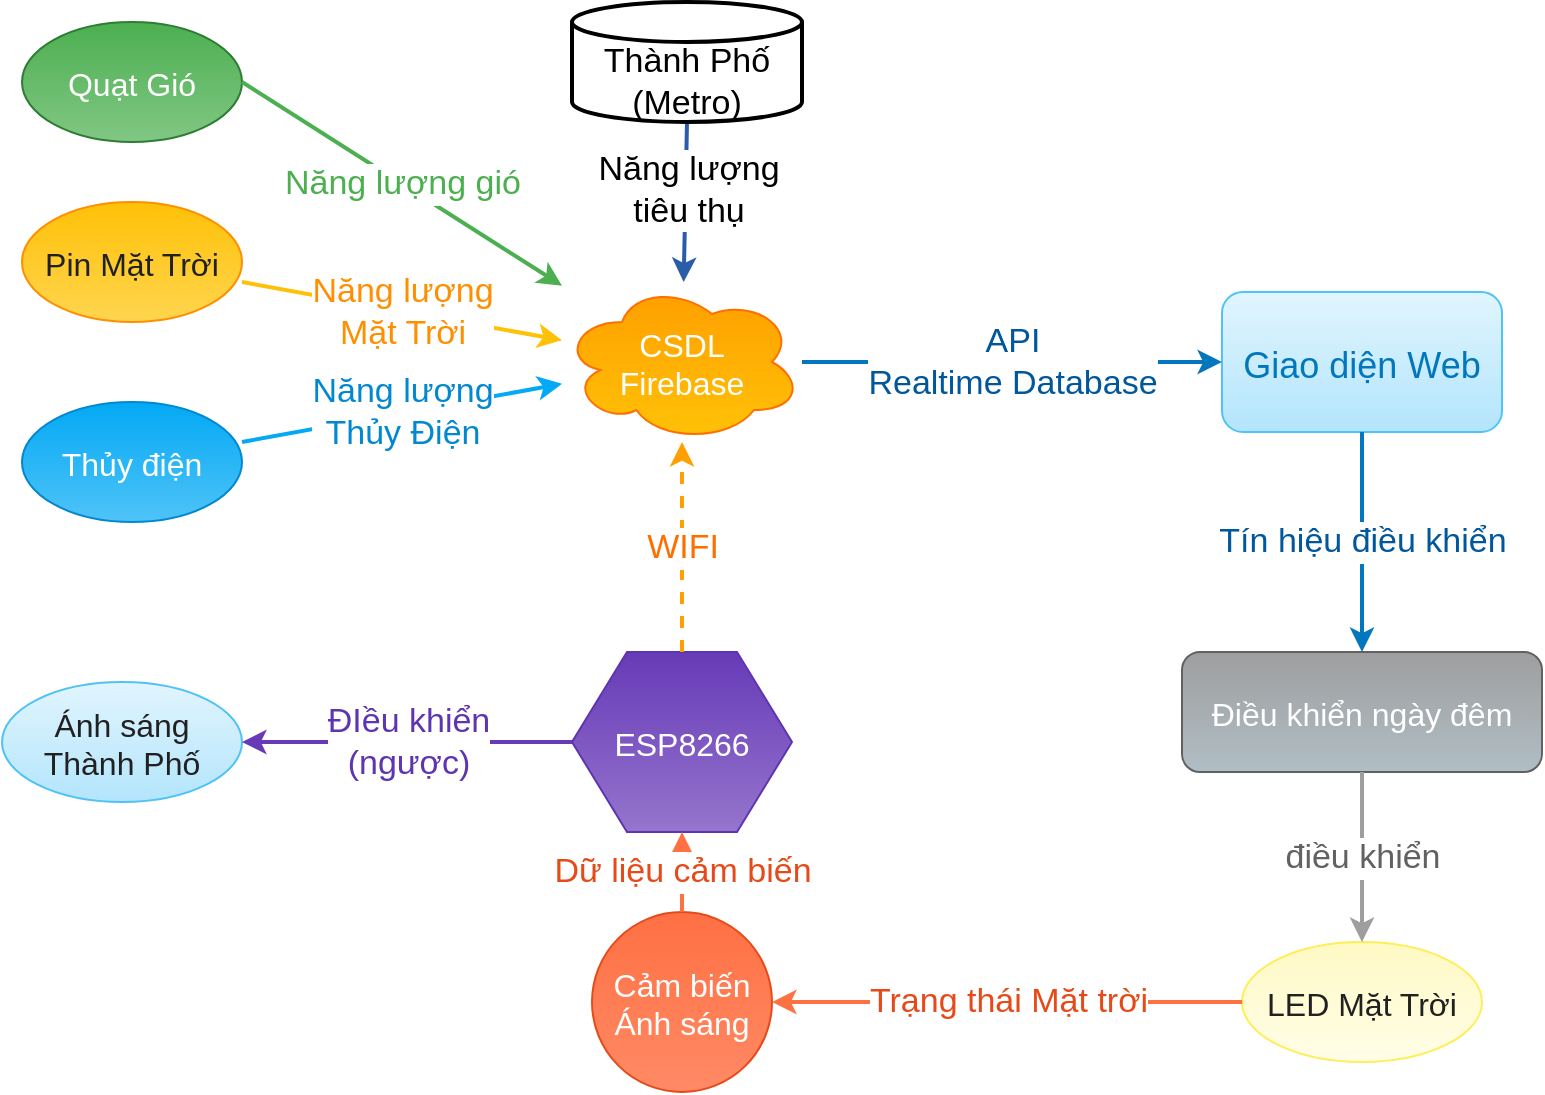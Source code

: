 <mxfile version="27.1.4" pages="7">
  <diagram name="Page-1" id="91jscVkorQK-JBloRmye">
    <mxGraphModel dx="1426" dy="777" grid="1" gridSize="10" guides="1" tooltips="1" connect="1" arrows="1" fold="1" page="1" pageScale="1" pageWidth="827" pageHeight="1169" math="0" shadow="0">
      <root>
        <mxCell id="0" />
        <mxCell id="1" parent="0" />
        <mxCell id="wind" value="Quạt Gió" style="shape=ellipse;fillColor=#4CAF50;strokeColor=#2E7D32;gradientColor=#81C784;fontColor=#FFFFFF;fontSize=16;" parent="1" vertex="1">
          <mxGeometry x="10" y="60" width="110" height="60" as="geometry" />
        </mxCell>
        <mxCell id="solar" value="Pin Mặt Trời" style="shape=ellipse;fillColor=#FFC107;strokeColor=#FF8F00;gradientColor=#FFD54F;fontColor=#212121;fontSize=16;" parent="1" vertex="1">
          <mxGeometry x="10" y="150" width="110" height="60" as="geometry" />
        </mxCell>
        <mxCell id="hydro" value="Thủy điện" style="shape=ellipse;fillColor=#03A9F4;strokeColor=#0288D1;gradientColor=#4FC3F7;fontColor=#FFFFFF;fontSize=16;" parent="1" vertex="1">
          <mxGeometry x="10" y="250" width="110" height="60" as="geometry" />
        </mxCell>
        <mxCell id="sensor" value="Cảm biến&#xa;Ánh sáng" style="shape=ellipse;fillColor=#FF7043;strokeColor=#E64A19;gradientColor=#FF8A65;fontColor=#FFFFFF;fontSize=16;" parent="1" vertex="1">
          <mxGeometry x="295" y="505" width="90" height="90" as="geometry" />
        </mxCell>
        <mxCell id="esp32" value="ESP8266" style="shape=hexagon;fillColor=#673AB7;strokeColor=#5E35B1;gradientColor=#9575CD;fontColor=#FFFFFF;fontSize=16;" parent="1" vertex="1">
          <mxGeometry x="285" y="375" width="110" height="90" as="geometry" />
        </mxCell>
        <mxCell id="led_solar" value="LED Mặt Trời" style="shape=ellipse;fillColor=#FFF9C4;strokeColor=#FFEE58;gradientColor=#FFFDE7;fontColor=#212121;fontSize=16;" parent="1" vertex="1">
          <mxGeometry x="620" y="520" width="120" height="60" as="geometry" />
        </mxCell>
        <mxCell id="led_city" value="Ánh sáng&#xa;Thành Phố" style="shape=ellipse;fillColor=#E1F5FE;strokeColor=#4FC3F7;gradientColor=#B3E5FC;fontColor=#212121;fontSize=16;" parent="1" vertex="1">
          <mxGeometry y="390" width="120" height="60" as="geometry" />
        </mxCell>
        <mxCell id="firebase" value="CSDL&#xa;Firebase" style="shape=cloud;fillColor=#FFA000;strokeColor=#FF6F00;gradientColor=#FFC107;fontColor=#FFFFFF;fontSize=16;" parent="1" vertex="1">
          <mxGeometry x="280" y="190" width="120" height="80" as="geometry" />
        </mxCell>
        <mxCell id="web" value="Giao diện Web" style="shape=rectangle;rounded=1;fillColor=#E1F5FE;strokeColor=#4FC3F7;gradientColor=#B3E5FC;fontColor=#0277BD;fontSize=18;" parent="1" vertex="1">
          <mxGeometry x="610" y="195" width="140" height="70" as="geometry" />
        </mxCell>
        <mxCell id="day_night" value="Điều khiển ngày đêm" style="shape=rectangle;rounded=1;fillColor=#9E9E9E;strokeColor=#616161;gradientColor=#B0BEC5;fontColor=#FFFFFF;fontSize=16;" parent="1" vertex="1">
          <mxGeometry x="590" y="375" width="180" height="60" as="geometry" />
        </mxCell>
        <mxCell id="conn_city_firebase" value="" style="edgeStyle=none;endArrow=classic;html=1;strokeWidth=2;strokeColor=#2A5CAA;fontSize=12;fontColor=#2A5CAA;exitX=0.5;exitY=1;exitDx=0;exitDy=0;exitPerimeter=0;" parent="1" source="nG6pSHDmTLSfgID_-Cg2-3" target="firebase" edge="1">
          <mxGeometry x="0.037" y="111" relative="1" as="geometry">
            <mxPoint x="345" y="120" as="sourcePoint" />
            <mxPoint x="460" y="330" as="targetPoint" />
            <mxPoint as="offset" />
          </mxGeometry>
        </mxCell>
        <mxCell id="Bz2pB0bqixxjR13yoHAi-2" value="&lt;font style=&quot;color: rgb(0, 0, 0);&quot;&gt;&lt;span style=&quot;font-size: 17px;&quot;&gt;Năng lượng&lt;/span&gt;&lt;br style=&quot;font-size: 17px;&quot;&gt;&lt;span style=&quot;font-size: 17px;&quot;&gt;tiêu thụ&lt;/span&gt;&lt;/font&gt;" style="edgeLabel;html=1;align=center;verticalAlign=middle;resizable=0;points=[];" parent="conn_city_firebase" vertex="1" connectable="0">
          <mxGeometry x="-0.166" y="1" relative="1" as="geometry">
            <mxPoint as="offset" />
          </mxGeometry>
        </mxCell>
        <mxCell id="conn_wind_firebase" value="&lt;font style=&quot;font-size: 17px;&quot;&gt;Năng lượng gió&lt;/font&gt;" style="edgeStyle=none;endArrow=classic;html=1;strokeWidth=2;strokeColor=#4CAF50;fontSize=12;fontColor=#4CAF50;exitX=1;exitY=0.5;exitDx=0;exitDy=0;" parent="1" source="wind" target="firebase" edge="1">
          <mxGeometry relative="1" as="geometry" />
        </mxCell>
        <mxCell id="conn_solar_firebase" value="&lt;font style=&quot;font-size: 17px;&quot;&gt;Năng lượng&lt;br&gt;Mặt Trời&lt;/font&gt;" style="edgeStyle=none;endArrow=classic;html=1;strokeWidth=2;strokeColor=#FFC107;fontSize=12;fontColor=#FF8F00;" parent="1" source="solar" target="firebase" edge="1">
          <mxGeometry relative="1" as="geometry" />
        </mxCell>
        <mxCell id="conn_hydro_firebase" value="&lt;font style=&quot;font-size: 17px;&quot;&gt;Năng lượng&lt;br&gt;Thủy Điện&lt;/font&gt;" style="edgeStyle=none;endArrow=classic;html=1;strokeWidth=2;strokeColor=#03A9F4;fontSize=12;fontColor=#0288D1;" parent="1" source="hydro" target="firebase" edge="1">
          <mxGeometry relative="1" as="geometry" />
        </mxCell>
        <mxCell id="conn_led_solar_sensor" value="&lt;font style=&quot;font-size: 17px;&quot;&gt;Trạng thái Mặt trời&lt;/font&gt;" style="edgeStyle=none;endArrow=classic;html=1;strokeWidth=2;strokeColor=#FF7043;fontSize=12;fontColor=#E64A19;" parent="1" source="led_solar" target="sensor" edge="1">
          <mxGeometry relative="1" as="geometry" />
        </mxCell>
        <mxCell id="conn_sensor_esp32" value="&lt;font style=&quot;font-size: 17px;&quot;&gt;Dữ liệu cảm biến&lt;/font&gt;" style="edgeStyle=none;endArrow=classic;html=1;strokeWidth=2;strokeColor=#FF7043;fontSize=12;fontColor=#E64A19;" parent="1" source="sensor" target="esp32" edge="1">
          <mxGeometry relative="1" as="geometry" />
        </mxCell>
        <mxCell id="conn_esp32_led_city" value="&lt;font style=&quot;font-size: 17px;&quot;&gt;ĐIều khiển&lt;br&gt;(ngược)&lt;/font&gt;" style="edgeStyle=none;endArrow=classic;html=1;strokeWidth=2;strokeColor=#673AB7;fontSize=12;fontColor=#5E35B1;" parent="1" source="esp32" target="led_city" edge="1">
          <mxGeometry relative="1" as="geometry" />
        </mxCell>
        <mxCell id="conn_esp32_firebase" value="&lt;font style=&quot;font-size: 17px;&quot;&gt;WIFI&lt;/font&gt;" style="edgeStyle=none;endArrow=classic;html=1;strokeWidth=2;strokeColor=#FFA000;fontSize=12;fontColor=#FF6F00;dashed=1;" parent="1" source="esp32" target="firebase" edge="1">
          <mxGeometry relative="1" as="geometry" />
        </mxCell>
        <mxCell id="conn_firebase_web" value="&lt;font style=&quot;font-size: 17px;&quot;&gt;API&lt;br&gt;Realtime Database&lt;/font&gt;" style="edgeStyle=none;endArrow=classic;html=1;strokeWidth=2;strokeColor=#0277BD;fontSize=12;fontColor=#01579B;" parent="1" source="firebase" target="web" edge="1">
          <mxGeometry relative="1" as="geometry" />
        </mxCell>
        <mxCell id="conn_web_day_night" value="&lt;font style=&quot;font-size: 17px;&quot;&gt;Tín hiệu điều khiển&lt;/font&gt;" style="edgeStyle=none;endArrow=classic;html=1;strokeWidth=2;strokeColor=#0277BD;fontSize=12;fontColor=#01579B;entryX=0.5;entryY=0;entryDx=0;entryDy=0;" parent="1" source="web" target="day_night" edge="1">
          <mxGeometry relative="1" as="geometry">
            <mxPoint x="680" y="390" as="targetPoint" />
          </mxGeometry>
        </mxCell>
        <mxCell id="conn_day_night_led_solar" value="&lt;font style=&quot;font-size: 17px;&quot;&gt;điều khiển&lt;/font&gt;" style="edgeStyle=none;endArrow=classic;html=1;strokeWidth=2;strokeColor=#9E9E9E;fontSize=12;fontColor=#616161;exitX=0.5;exitY=1;exitDx=0;exitDy=0;" parent="1" source="day_night" target="led_solar" edge="1">
          <mxGeometry relative="1" as="geometry">
            <mxPoint x="680" y="450" as="sourcePoint" />
          </mxGeometry>
        </mxCell>
        <mxCell id="nG6pSHDmTLSfgID_-Cg2-3" value="&lt;div&gt;&lt;font style=&quot;font-size: 17px;&quot;&gt;&lt;br&gt;&lt;/font&gt;&lt;/div&gt;&lt;font style=&quot;font-size: 17px;&quot;&gt;Thành Phố&lt;br&gt;(Metro)&lt;/font&gt;" style="strokeWidth=2;html=1;shape=mxgraph.flowchart.database;whiteSpace=wrap;fontSize=16;" parent="1" vertex="1">
          <mxGeometry x="285" y="50" width="115" height="60" as="geometry" />
        </mxCell>
      </root>
    </mxGraphModel>
  </diagram>
  <diagram id="yFIC-wXtEpNA3DT1km8z" name="Page-2">
    <mxGraphModel dx="2253" dy="1946" grid="1" gridSize="10" guides="1" tooltips="1" connect="1" arrows="1" fold="1" page="1" pageScale="1" pageWidth="827" pageHeight="1169" math="0" shadow="0">
      <root>
        <mxCell id="0" />
        <mxCell id="1" parent="0" />
        <mxCell id="CityEnergy" value="CityEnergy" style="shape=rectangle;whiteSpace=wrap;html=1;fillColor=#FFFFFF;strokeColor=#000000;fontColor=#000000;strokeWidth=1;fontSize=16;" vertex="1" parent="1">
          <mxGeometry x="-250" y="-584" width="100" height="30" as="geometry" />
        </mxCell>
        <mxCell id="HydroDevice" value="HydroDevice" style="shape=rectangle;whiteSpace=wrap;html=1;fillColor=#FFFFFF;strokeColor=#000000;fontColor=#000000;strokeWidth=1;fontSize=16;" vertex="1" parent="1">
          <mxGeometry x="-90" y="-140" width="120" height="30" as="geometry" />
        </mxCell>
        <mxCell id="SolarDevice" value="SolarDevice" style="shape=rectangle;whiteSpace=wrap;html=1;fillColor=#FFFFFF;strokeColor=#000000;fontColor=#000000;strokeWidth=1;fontSize=16;" vertex="1" parent="1">
          <mxGeometry x="-90" y="-710" width="110" height="30" as="geometry" />
        </mxCell>
        <mxCell id="WindDevice" value="WindDevice" style="shape=rectangle;whiteSpace=wrap;html=1;fillColor=#FFFFFF;strokeColor=#000000;fontColor=#000000;strokeWidth=1;fontSize=16;" vertex="1" parent="1">
          <mxGeometry x="-90" y="-430" width="110" height="30" as="geometry" />
        </mxCell>
        <mxCell id="TotalConsumption" value="TotalConsumption" style="shape=rectangle;whiteSpace=wrap;html=1;fillColor=#FFFFFF;strokeColor=#000000;fontColor=#000000;strokeWidth=1;fontSize=16;" vertex="1" parent="1">
          <mxGeometry x="720" y="-510" width="150" height="30" as="geometry" />
        </mxCell>
        <mxCell id="HydroHour" value="HydroHour" style="shape=rectangle;whiteSpace=wrap;html=1;fillColor=#FFFFFF;strokeColor=#000000;fontColor=#000000;strokeWidth=1;fontSize=16;" vertex="1" parent="1">
          <mxGeometry x="195" y="-120" width="100" height="30" as="geometry" />
        </mxCell>
        <mxCell id="SolarHour" value="SolarHour" style="shape=rectangle;whiteSpace=wrap;html=1;fillColor=#FFFFFF;strokeColor=#000000;fontColor=#000000;strokeWidth=1;fontSize=16;" vertex="1" parent="1">
          <mxGeometry x="510" y="-660" width="100" height="30" as="geometry" />
        </mxCell>
        <mxCell id="WindHour" value="WindHour" style="shape=rectangle;whiteSpace=wrap;html=1;fillColor=#FFFFFF;strokeColor=#000000;fontColor=#000000;strokeWidth=1;fontSize=16;" vertex="1" parent="1">
          <mxGeometry x="115" y="-394" width="90" height="30" as="geometry" />
        </mxCell>
        <mxCell id="HydroMonth" value="HydroMonth" style="shape=rectangle;whiteSpace=wrap;html=1;fillColor=#FFFFFF;strokeColor=#000000;fontColor=#000000;strokeWidth=1;fontSize=16;" vertex="1" parent="1">
          <mxGeometry x="195" y="-200" width="110" height="30" as="geometry" />
        </mxCell>
        <mxCell id="SolarMonth" value="SolarMonth" style="shape=rectangle;whiteSpace=wrap;html=1;fillColor=#FFFFFF;strokeColor=#000000;fontColor=#000000;strokeWidth=1;fontSize=16;" vertex="1" parent="1">
          <mxGeometry x="330" y="-710" width="110" height="30" as="geometry" />
        </mxCell>
        <mxCell id="WindMonth" value="WindMonth" style="shape=rectangle;whiteSpace=wrap;html=1;fillColor=#FFFFFF;strokeColor=#000000;fontColor=#000000;strokeWidth=1;fontSize=16;" vertex="1" parent="1">
          <mxGeometry x="110" y="-460" width="100" height="30" as="geometry" />
        </mxCell>
        <mxCell id="HydroYear" value="HydroYear" style="shape=rectangle;whiteSpace=wrap;html=1;fillColor=#FFFFFF;strokeColor=#000000;fontColor=#000000;strokeWidth=1;fontSize=16;" vertex="1" parent="1">
          <mxGeometry x="195" y="-290" width="100" height="30" as="geometry" />
        </mxCell>
        <mxCell id="SolarYear" value="SolarYear" style="shape=rectangle;whiteSpace=wrap;html=1;fillColor=#FFFFFF;strokeColor=#000000;fontColor=#000000;strokeWidth=1;fontSize=16;" vertex="1" parent="1">
          <mxGeometry x="185" y="-740" width="90" height="30" as="geometry" />
        </mxCell>
        <mxCell id="WindYear" value="WindYear" style="shape=rectangle;whiteSpace=wrap;html=1;fillColor=#FFFFFF;strokeColor=#000000;fontColor=#000000;strokeWidth=1;fontSize=16;" vertex="1" parent="1">
          <mxGeometry x="110" y="-514" width="90" height="30" as="geometry" />
        </mxCell>
        <mxCell id="CityEnergy_attrs" value="&lt;b&gt;Attributes&lt;/b&gt;&lt;br&gt;day: Integer&lt;br&gt;month: Integer&lt;br&gt;year: Integer&lt;br&gt;production: Integer" style="rounded=0;whiteSpace=wrap;html=1;fillColor=#FFFFFF;strokeColor=#000000;fontColor=#000000;strokeWidth=1;fontSize=16;" vertex="1" parent="1">
          <mxGeometry x="-450" y="-624" width="160" height="110" as="geometry" />
        </mxCell>
        <mxCell id="HydroDevice_attrs" value="&lt;b&gt;Attributes&lt;/b&gt;&lt;br&gt;device_name: String&lt;br&gt;efficiency: String&lt;br&gt;energy_type: String&lt;br&gt;origin: String&lt;br&gt;power: String&lt;br&gt;quantity: String&lt;br&gt;status: String&lt;br&gt;flow_rate: String&lt;br&gt;head_height: String&lt;br&gt;turbine_type: String" style="rounded=0;whiteSpace=wrap;html=1;fillColor=#FFFFFF;strokeColor=#000000;fontColor=#000000;strokeWidth=1;fontSize=16;" vertex="1" parent="1">
          <mxGeometry x="-120" y="-80" width="170" height="220" as="geometry" />
        </mxCell>
        <mxCell id="SolarDevice_attrs" value="&lt;b&gt;Attributes&lt;/b&gt;&lt;br&gt;device_name: String&lt;br&gt;efficiency: String&lt;br&gt;energy_type: String&lt;br&gt;origin: String&lt;br&gt;power: String&lt;br&gt;quantity: String&lt;br&gt;status: String&lt;br&gt;size: String&lt;br&gt;weight: String" style="rounded=0;whiteSpace=wrap;html=1;fillColor=#FFFFFF;strokeColor=#000000;fontColor=#000000;strokeWidth=1;fontSize=16;" vertex="1" parent="1">
          <mxGeometry x="-115" y="-1000" width="170" height="210" as="geometry" />
        </mxCell>
        <mxCell id="WindDevice_attrs" value="&lt;b&gt;Attributes&lt;/b&gt;&lt;br&gt;device_name: String&lt;br&gt;efficiency: String&lt;br&gt;energy_type: String&lt;br&gt;origin: String&lt;br&gt;power: String&lt;br&gt;quantity: String&lt;br&gt;status: String&lt;br&gt;size: String&lt;br&gt;weight: String" style="rounded=0;whiteSpace=wrap;html=1;fillColor=#FFFFFF;strokeColor=#000000;fontColor=#000000;strokeWidth=1;fontSize=16;" vertex="1" parent="1">
          <mxGeometry x="-450" y="-480" width="170" height="210" as="geometry" />
        </mxCell>
        <mxCell id="TotalProduction_attrs" value="&lt;b&gt;Attributes&lt;/b&gt;&lt;br&gt;entity: String&lt;br&gt;hydro_value: Integer&lt;br&gt;solar_value: Integer&lt;br&gt;wind_value: Integer&lt;br&gt;hydro_percentage: String&lt;br&gt;solar_percentage: String&lt;br&gt;wind_percentage: String" style="rounded=0;whiteSpace=wrap;html=1;fillColor=#FFFFFF;strokeColor=#000000;fontColor=#000000;strokeWidth=1;fontSize=16;" vertex="1" parent="1">
          <mxGeometry x="520" y="-400" width="200" height="170" as="geometry" />
        </mxCell>
        <mxCell id="TotalConsumption_attrs" value="&lt;b&gt;Attributes&lt;/b&gt;&lt;br&gt;month: Integer&lt;br&gt;year: Integer&lt;br&gt;totalProduction: Integer" style="rounded=0;whiteSpace=wrap;html=1;fillColor=#FFFFFF;strokeColor=#000000;fontColor=#000000;strokeWidth=1;fontSize=16;" vertex="1" parent="1">
          <mxGeometry x="910" y="-544" width="190" height="90" as="geometry" />
        </mxCell>
        <mxCell id="HydroHour_attrs" value="&lt;b&gt;Attributes&lt;/b&gt;&lt;br&gt;electricity: Integer&lt;br&gt;entity: String&lt;br&gt;hour: Integer&lt;br&gt;month: Integer&lt;br&gt;year: Integer&lt;br&gt;code: String" style="rounded=0;whiteSpace=wrap;html=1;fillColor=#FFFFFF;strokeColor=#000000;fontColor=#000000;strokeWidth=1;fontSize=16;" vertex="1" parent="1">
          <mxGeometry x="165" y="-40" width="150" height="150" as="geometry" />
        </mxCell>
        <mxCell id="SolarHour_attrs" value="&lt;b&gt;Attributes&lt;/b&gt;&lt;br&gt;electricity: Integer&lt;br&gt;entity: String&lt;br&gt;hour: Integer&lt;br&gt;month: Integer&lt;br&gt;year: Integer&lt;br&gt;code: String" style="rounded=0;whiteSpace=wrap;html=1;fillColor=#FFFFFF;strokeColor=#000000;fontColor=#000000;strokeWidth=1;fontSize=16;" vertex="1" parent="1">
          <mxGeometry x="485" y="-1000" width="150" height="150" as="geometry" />
        </mxCell>
        <mxCell id="WindHour_attrs" value="&lt;b&gt;Attributes&lt;/b&gt;&lt;br&gt;electricity: Integer&lt;br&gt;entity: String&lt;br&gt;hour: Integer&lt;br&gt;month: Integer&lt;br&gt;year: Integer&lt;br&gt;code: String" style="rounded=0;whiteSpace=wrap;html=1;fillColor=#FFFFFF;strokeColor=#000000;fontColor=#000000;strokeWidth=1;fontSize=16;" vertex="1" parent="1">
          <mxGeometry x="-105" y="-350" width="150" height="150" as="geometry" />
        </mxCell>
        <mxCell id="HydroMonth_attrs" value="&lt;b&gt;Attributes&lt;/b&gt;&lt;br&gt;electricity: Integer&lt;br&gt;entity: String&lt;br&gt;month: Integer&lt;br&gt;year: Integer&lt;br&gt;code: String" style="rounded=0;whiteSpace=wrap;html=1;fillColor=#FFFFFF;strokeColor=#000000;fontColor=#000000;strokeWidth=1;fontSize=16;" vertex="1" parent="1">
          <mxGeometry x="370" y="-40" width="150" height="130" as="geometry" />
        </mxCell>
        <mxCell id="SolarMonth_attrs" value="&lt;b&gt;Attributes&lt;/b&gt;&lt;br&gt;electricity: Integer&lt;br&gt;entity: String&lt;br&gt;month: Integer&lt;br&gt;year: Integer&lt;br&gt;code: String" style="rounded=0;whiteSpace=wrap;html=1;fillColor=#FFFFFF;strokeColor=#000000;fontColor=#000000;strokeWidth=1;fontSize=16;" vertex="1" parent="1">
          <mxGeometry x="310" y="-1000" width="150" height="130" as="geometry" />
        </mxCell>
        <mxCell id="H4oxrFtyT1Xd3SAC79ui-5" style="edgeStyle=orthogonalEdgeStyle;rounded=0;orthogonalLoop=1;jettySize=auto;html=1;exitX=0.5;exitY=1;exitDx=0;exitDy=0;entryX=1;entryY=0.5;entryDx=0;entryDy=0;dashed=1;" edge="1" parent="1" source="HydroYear_attrs" target="WindMonth">
          <mxGeometry relative="1" as="geometry" />
        </mxCell>
        <mxCell id="HydroYear_attrs" value="&lt;b&gt;Attributes&lt;/b&gt;&lt;br&gt;electricity: Float&lt;br&gt;entity: String&lt;div&gt;month: Interger&lt;br&gt;year: Integer&lt;br&gt;code: String&lt;/div&gt;" style="rounded=0;whiteSpace=wrap;html=1;fillColor=#FFFFFF;strokeColor=#000000;fontColor=#000000;strokeWidth=1;fontSize=16;" vertex="1" parent="1">
          <mxGeometry x="240" y="-654" width="130" height="120" as="geometry" />
        </mxCell>
        <mxCell id="SolarYear_attrs" value="&lt;b&gt;Attributes&lt;/b&gt;&lt;br&gt;electricity: Float&lt;br&gt;entity: String&lt;br&gt;year: Integer&lt;br&gt;code: String" style="rounded=0;whiteSpace=wrap;html=1;fillColor=#FFFFFF;strokeColor=#000000;fontColor=#000000;strokeWidth=1;fontSize=16;" vertex="1" parent="1">
          <mxGeometry x="160" y="-1000" width="130" height="110" as="geometry" />
        </mxCell>
        <mxCell id="WindYear_attrs" value="&lt;b&gt;Attributes&lt;/b&gt;&lt;br&gt;electricity: Float&lt;br&gt;entity: String&lt;br&gt;year: Integer&lt;br&gt;code: String" style="rounded=0;whiteSpace=wrap;html=1;fillColor=#FFFFFF;strokeColor=#000000;fontColor=#000000;strokeWidth=1;fontSize=16;" vertex="1" parent="1">
          <mxGeometry x="90" y="-654" width="130" height="110" as="geometry" />
        </mxCell>
        <mxCell id="CityEnergy_to_HydroDevice" value="" style="edgeStyle=entityRelationEdgeStyle;endArrow=ERoneToMany;html=1;strokeWidth=1;strokeColor=#000000;fontSize=14;" edge="1" parent="1" source="CityEnergy" target="HydroDevice">
          <mxGeometry relative="1" as="geometry" />
        </mxCell>
        <mxCell id="CityEnergy_to_HydroDevice_label" value="1:N" style="edgeLabel;html=1;align=center;verticalAlign=middle;resizable=0;points=[];fontSize=14;" connectable="0" vertex="1" parent="CityEnergy_to_HydroDevice">
          <mxGeometry x="-0.2" y="1" width="50" height="30" relative="1" as="geometry">
            <mxPoint x="-25" y="-15" as="offset" />
          </mxGeometry>
        </mxCell>
        <mxCell id="CityEnergy_to_SolarDevice" value="" style="edgeStyle=entityRelationEdgeStyle;endArrow=ERoneToMany;html=1;strokeWidth=1;strokeColor=#000000;fontSize=14;" edge="1" parent="1" source="CityEnergy" target="SolarDevice">
          <mxGeometry relative="1" as="geometry" />
        </mxCell>
        <mxCell id="CityEnergy_to_SolarDevice_label" value="1:N" style="edgeLabel;html=1;align=center;verticalAlign=middle;resizable=0;points=[];fontSize=14;" connectable="0" vertex="1" parent="CityEnergy_to_SolarDevice">
          <mxGeometry x="-0.2" y="1" width="50" height="30" relative="1" as="geometry">
            <mxPoint x="-25" y="-15" as="offset" />
          </mxGeometry>
        </mxCell>
        <mxCell id="CityEnergy_to_WindDevice" value="" style="edgeStyle=entityRelationEdgeStyle;endArrow=ERoneToMany;html=1;strokeWidth=1;strokeColor=#000000;fontSize=14;" edge="1" parent="1" source="CityEnergy" target="WindDevice">
          <mxGeometry relative="1" as="geometry" />
        </mxCell>
        <mxCell id="CityEnergy_to_WindDevice_label" value="1:N" style="edgeLabel;html=1;align=center;verticalAlign=middle;resizable=0;points=[];fontSize=14;" connectable="0" vertex="1" parent="CityEnergy_to_WindDevice">
          <mxGeometry x="-0.2" y="1" width="50" height="30" relative="1" as="geometry">
            <mxPoint x="-25" y="-15" as="offset" />
          </mxGeometry>
        </mxCell>
        <mxCell id="HydroDevice_to_HydroHour" value="" style="edgeStyle=entityRelationEdgeStyle;endArrow=ERoneToMany;html=1;strokeWidth=1;strokeColor=#000000;fontSize=14;" edge="1" parent="1" source="HydroDevice" target="HydroHour">
          <mxGeometry relative="1" as="geometry" />
        </mxCell>
        <mxCell id="HydroDevice_to_HydroHour_label" value="1:N" style="edgeLabel;html=1;align=center;verticalAlign=middle;resizable=0;points=[];fontSize=14;" connectable="0" vertex="1" parent="HydroDevice_to_HydroHour">
          <mxGeometry x="-0.2" y="1" width="50" height="30" relative="1" as="geometry">
            <mxPoint x="-25" y="-15" as="offset" />
          </mxGeometry>
        </mxCell>
        <mxCell id="HydroDevice_to_HydroMonth" value="" style="edgeStyle=entityRelationEdgeStyle;endArrow=ERoneToMany;html=1;strokeWidth=1;strokeColor=#000000;fontSize=14;" edge="1" parent="1" source="HydroDevice" target="HydroMonth">
          <mxGeometry relative="1" as="geometry" />
        </mxCell>
        <mxCell id="HydroDevice_to_HydroMonth_label" value="1:N" style="edgeLabel;html=1;align=center;verticalAlign=middle;resizable=0;points=[];fontSize=14;" connectable="0" vertex="1" parent="HydroDevice_to_HydroMonth">
          <mxGeometry x="-0.2" y="1" width="50" height="30" relative="1" as="geometry">
            <mxPoint x="-25" y="-15" as="offset" />
          </mxGeometry>
        </mxCell>
        <mxCell id="HydroDevice_to_HydroYear" value="" style="edgeStyle=entityRelationEdgeStyle;endArrow=ERoneToMany;html=1;strokeWidth=1;strokeColor=#000000;fontSize=14;" edge="1" parent="1" source="HydroDevice" target="HydroYear">
          <mxGeometry relative="1" as="geometry" />
        </mxCell>
        <mxCell id="HydroDevice_to_HydroYear_label" value="1:N" style="edgeLabel;html=1;align=center;verticalAlign=middle;resizable=0;points=[];fontSize=14;" connectable="0" vertex="1" parent="HydroDevice_to_HydroYear">
          <mxGeometry x="-0.2" y="1" width="50" height="30" relative="1" as="geometry">
            <mxPoint x="-25" y="-15" as="offset" />
          </mxGeometry>
        </mxCell>
        <mxCell id="SolarDevice_to_SolarHour" value="" style="edgeStyle=entityRelationEdgeStyle;endArrow=ERoneToMany;html=1;strokeWidth=1;strokeColor=#000000;fontSize=14;" edge="1" parent="1" source="SolarDevice" target="SolarHour">
          <mxGeometry relative="1" as="geometry" />
        </mxCell>
        <mxCell id="SolarDevice_to_SolarHour_label" value="1:N" style="edgeLabel;html=1;align=center;verticalAlign=middle;resizable=0;points=[];fontSize=14;" connectable="0" vertex="1" parent="SolarDevice_to_SolarHour">
          <mxGeometry x="-0.2" y="1" width="50" height="30" relative="1" as="geometry">
            <mxPoint x="-25" y="-15" as="offset" />
          </mxGeometry>
        </mxCell>
        <mxCell id="SolarDevice_to_SolarMonth" value="" style="edgeStyle=entityRelationEdgeStyle;endArrow=ERoneToMany;html=1;strokeWidth=1;strokeColor=#000000;fontSize=14;" edge="1" parent="1" source="SolarDevice" target="SolarMonth">
          <mxGeometry relative="1" as="geometry" />
        </mxCell>
        <mxCell id="SolarDevice_to_SolarMonth_label" value="1:N" style="edgeLabel;html=1;align=center;verticalAlign=middle;resizable=0;points [];fontSize=14;" connectable="0" vertex="1" parent="SolarDevice_to_SolarMonth">
          <mxGeometry x="-0.2" y="1" width="50" height="30" relative="1" as="geometry">
            <mxPoint x="-25" y="-15" as="offset" />
          </mxGeometry>
        </mxCell>
        <mxCell id="SolarDevice_to_SolarYear" value="" style="edgeStyle=entityRelationEdgeStyle;endArrow=ERoneToMany;html=1;strokeWidth=1;strokeColor=#000000;fontSize=14;" edge="1" parent="1" source="SolarDevice" target="SolarYear">
          <mxGeometry relative="1" as="geometry" />
        </mxCell>
        <mxCell id="SolarDevice_to_SolarYear_label" value="1:N" style="edgeLabel;html=1;align=center;verticalAlign=middle;resizable=0;points=[];fontSize=14;" connectable="0" vertex="1" parent="SolarDevice_to_SolarYear">
          <mxGeometry x="-0.2" y="1" width="50" height="30" relative="1" as="geometry">
            <mxPoint x="-25" y="-15" as="offset" />
          </mxGeometry>
        </mxCell>
        <mxCell id="WindDevice_to_WindHour" value="" style="edgeStyle=entityRelationEdgeStyle;endArrow=ERoneToMany;html=1;strokeWidth=1;strokeColor=#000000;fontSize=14;" edge="1" parent="1" source="WindDevice" target="WindHour">
          <mxGeometry relative="1" as="geometry" />
        </mxCell>
        <mxCell id="WindDevice_to_WindHour_label" value="1:N" style="edgeLabel;html=1;align=center;verticalAlign=middle;resizable=0;points=[];fontSize=14;" connectable="0" vertex="1" parent="WindDevice_to_WindHour">
          <mxGeometry x="-0.2" y="1" width="50" height="30" relative="1" as="geometry">
            <mxPoint x="-25" y="-15" as="offset" />
          </mxGeometry>
        </mxCell>
        <mxCell id="WindDevice_to_WindMonth" value="" style="edgeStyle=entityRelationEdgeStyle;endArrow=ERoneToMany;html=1;strokeWidth=1;strokeColor=#000000;fontSize=14;" edge="1" parent="1" source="WindDevice" target="WindMonth">
          <mxGeometry relative="1" as="geometry" />
        </mxCell>
        <mxCell id="WindDevice_to_WindMonth_label" value="1:N" style="edgeLabel;html=1;align=center;verticalAlign=middle;resizable=0;points=[];fontSize=14;" connectable="0" vertex="1" parent="WindDevice_to_WindMonth">
          <mxGeometry x="-0.2" y="1" width="50" height="30" relative="1" as="geometry">
            <mxPoint x="-25" y="-15" as="offset" />
          </mxGeometry>
        </mxCell>
        <mxCell id="WindDevice_to_WindYear" value="" style="edgeStyle=entityRelationEdgeStyle;endArrow=ERoneToMany;html=1;strokeWidth=1;strokeColor=#000000;fontSize=14;" edge="1" parent="1" source="WindDevice" target="WindYear">
          <mxGeometry relative="1" as="geometry" />
        </mxCell>
        <mxCell id="WindDevice_to_WindYear_label" value="1:N" style="edgeLabel;html=1;align=center;verticalAlign=middle;resizable=0;points=[];fontSize=14;" connectable="0" vertex="1" parent="WindDevice_to_WindYear">
          <mxGeometry x="-0.2" y="1" width="50" height="30" relative="1" as="geometry">
            <mxPoint x="-25" y="-15" as="offset" />
          </mxGeometry>
        </mxCell>
        <mxCell id="TotalProduction_to_HydroHour" value="" style="edgeStyle=entityRelationEdgeStyle;endArrow=ERoneToMany;html=1;strokeWidth=1;strokeColor=#000000;fontSize=14;" edge="1" parent="1" source="TotalProduction" target="HydroHour">
          <mxGeometry relative="1" as="geometry" />
        </mxCell>
        <mxCell id="TotalProduction_to_HydroHour_label" value="1:N" style="edgeLabel;html=1;align=center;verticalAlign=middle;resizable=0;points=[];fontSize=14;" connectable="0" vertex="1" parent="TotalProduction_to_HydroHour">
          <mxGeometry x="-0.2" y="1" width="50" height="30" relative="1" as="geometry">
            <mxPoint x="-25" y="-15" as="offset" />
          </mxGeometry>
        </mxCell>
        <mxCell id="TotalProduction_to_SolarHour" value="" style="edgeStyle=entityRelationEdgeStyle;endArrow=ERoneToMany;html=1;strokeWidth=1;strokeColor=#000000;fontSize=14;" edge="1" parent="1" source="TotalProduction" target="SolarHour">
          <mxGeometry relative="1" as="geometry" />
        </mxCell>
        <mxCell id="TotalProduction_to_SolarHour_label" value="1:N" style="edgeLabel;html=1;align=center;verticalAlign=middle;resizable=0;points=[];fontSize=14;" connectable="0" vertex="1" parent="TotalProduction_to_SolarHour">
          <mxGeometry x="-0.2" y="1" width="50" height="30" relative="1" as="geometry">
            <mxPoint x="-25" y="-15" as="offset" />
          </mxGeometry>
        </mxCell>
        <mxCell id="TotalProduction_to_WindHour" value="" style="edgeStyle=entityRelationEdgeStyle;endArrow=ERoneToMany;html=1;strokeWidth=1;strokeColor=#000000;fontSize=14;" edge="1" parent="1" source="TotalProduction" target="WindHour">
          <mxGeometry relative="1" as="geometry" />
        </mxCell>
        <mxCell id="TotalProduction_to_WindHour_label" value="1:N" style="edgeLabel;html=1;align=center;verticalAlign=middle;resizable=0;points=[];fontSize=14;" connectable="0" vertex="1" parent="TotalProduction_to_WindHour">
          <mxGeometry x="-0.2" y="1" width="50" height="30" relative="1" as="geometry">
            <mxPoint x="-25" y="-15" as="offset" />
          </mxGeometry>
        </mxCell>
        <mxCell id="TotalConsumption_to_TotalProduction" value="" style="edgeStyle=entityRelationEdgeStyle;endArrow=ERoneToOne;html=1;strokeWidth=1;strokeColor=#000000;fontSize=14;" edge="1" parent="1" source="TotalConsumption" target="TotalProduction">
          <mxGeometry relative="1" as="geometry" />
        </mxCell>
        <mxCell id="TotalConsumption_to_TotalProduction_label" value="1:1" style="edgeLabel;html=1;align=center;verticalAlign=middle;resizable=0;points=[];fontSize=14;" connectable="0" vertex="1" parent="TotalConsumption_to_TotalProduction">
          <mxGeometry x="0.5" y="-1" width="40" height="30" relative="1" as="geometry">
            <mxPoint x="-20" y="-15" as="offset" />
          </mxGeometry>
        </mxCell>
        <mxCell id="CityEnergy_attrs_conn" style="edgeStyle=none;html=1;strokeWidth=1;strokeColor=#000000;dashed=1;" edge="1" parent="1" source="CityEnergy_attrs" target="CityEnergy">
          <mxGeometry relative="1" as="geometry" />
        </mxCell>
        <mxCell id="HydroDevice_attrs_conn" style="edgeStyle=none;html=1;strokeWidth=1;strokeColor=#000000;dashed=1;" edge="1" parent="1" source="HydroDevice_attrs" target="HydroDevice">
          <mxGeometry relative="1" as="geometry" />
        </mxCell>
        <mxCell id="SolarDevice_attrs_conn" style="edgeStyle=none;html=1;strokeWidth=1;strokeColor=#000000;dashed=1;" edge="1" parent="1" source="SolarDevice_attrs" target="SolarDevice">
          <mxGeometry relative="1" as="geometry" />
        </mxCell>
        <mxCell id="WindDevice_attrs_conn" style="edgeStyle=none;html=1;strokeWidth=1;strokeColor=#000000;dashed=1;" edge="1" parent="1" source="WindDevice_attrs" target="WindDevice">
          <mxGeometry relative="1" as="geometry" />
        </mxCell>
        <mxCell id="TotalProduction_attrs_conn" style="edgeStyle=none;html=1;strokeWidth=1;strokeColor=#000000;dashed=1;" edge="1" parent="1" source="TotalProduction_attrs" target="TotalProduction">
          <mxGeometry relative="1" as="geometry" />
        </mxCell>
        <mxCell id="TotalConsumption_attrs_conn" style="edgeStyle=none;html=1;strokeWidth=1;strokeColor=#000000;dashed=1;" edge="1" parent="1" source="TotalConsumption_attrs" target="TotalConsumption">
          <mxGeometry relative="1" as="geometry" />
        </mxCell>
        <mxCell id="HydroHour_attrs_conn" style="edgeStyle=none;html=1;strokeWidth=1;strokeColor=#000000;dashed=1;" edge="1" parent="1" source="HydroHour_attrs" target="HydroHour">
          <mxGeometry relative="1" as="geometry" />
        </mxCell>
        <mxCell id="SolarHour_attrs_conn" style="edgeStyle=none;html=1;strokeWidth=1;strokeColor=#000000;dashed=1;" edge="1" parent="1" source="SolarHour_attrs" target="SolarHour">
          <mxGeometry relative="1" as="geometry" />
        </mxCell>
        <mxCell id="WindHour_attrs_conn" style="edgeStyle=none;html=1;strokeWidth=1;strokeColor=#000000;dashed=1;" edge="1" parent="1" source="WindHour_attrs" target="WindHour">
          <mxGeometry relative="1" as="geometry" />
        </mxCell>
        <mxCell id="HydroMonth_attrs_conn" style="edgeStyle=none;html=1;strokeWidth=1;strokeColor=#000000;dashed=1;" edge="1" parent="1" source="HydroMonth_attrs" target="HydroMonth">
          <mxGeometry relative="1" as="geometry" />
        </mxCell>
        <mxCell id="SolarMonth_attrs_conn" style="edgeStyle=none;html=1;strokeWidth=1;strokeColor=#000000;dashed=1;" edge="1" parent="1" source="SolarMonth_attrs" target="SolarMonth">
          <mxGeometry relative="1" as="geometry" />
        </mxCell>
        <mxCell id="SolarYear_attrs_conn" style="edgeStyle=none;html=1;strokeWidth=1;strokeColor=#000000;dashed=1;" edge="1" parent="1" source="SolarYear_attrs" target="SolarYear">
          <mxGeometry relative="1" as="geometry" />
        </mxCell>
        <mxCell id="WindYear_attrs_conn" style="edgeStyle=none;html=1;strokeWidth=1;strokeColor=#000000;dashed=1;" edge="1" parent="1" source="WindYear_attrs" target="WindYear">
          <mxGeometry relative="1" as="geometry" />
        </mxCell>
        <mxCell id="TotalProduction" value="TotalProduction" style="shape=rectangle;whiteSpace=wrap;html=1;fillColor=#FFFFFF;strokeColor=#000000;fontColor=#000000;strokeWidth=1;fontSize=16;" vertex="1" parent="1">
          <mxGeometry x="550" y="-510" width="130" height="30" as="geometry" />
        </mxCell>
      </root>
    </mxGraphModel>
  </diagram>
  <diagram id="ODXygI4yaNWP-lBPkvQT" name="Page-3">
    <mxGraphModel dx="1426" dy="777" grid="1" gridSize="10" guides="1" tooltips="1" connect="1" arrows="1" fold="1" page="1" pageScale="1" pageWidth="827" pageHeight="1169" math="0" shadow="0">
      <root>
        <mxCell id="0" />
        <mxCell id="1" parent="0" />
        <mxCell id="solar_farm" value="Khu vực &#xa;năng lượng tái tạo" style="shape=ellipse;fontSize=16;strokeWidth=2;" parent="1" vertex="1">
          <mxGeometry x="10" y="50" width="170" height="70" as="geometry" />
        </mxCell>
        <mxCell id="esp8266" value="ESP8266" style="shape=hexagon;fontSize=16;strokeWidth=2;" parent="1" vertex="1">
          <mxGeometry x="70" y="260" width="130" height="90" as="geometry" />
        </mxCell>
        <mxCell id="firebase" value="Cơ sở dữ liệu&#xa;thời gian thực" style="shape=cloud;fontSize=16;strokeWidth=2;" parent="1" vertex="1">
          <mxGeometry x="360" y="265" width="190" height="85" as="geometry" />
        </mxCell>
        <mxCell id="web_interface" value="Giao diện Web" style="shape=rectangle;rounded=1;fontSize=18;strokeWidth=2;" parent="1" vertex="1">
          <mxGeometry x="680" y="272.5" width="140" height="70" as="geometry" />
        </mxCell>
        <mxCell id="city" value="&lt;div&gt;&lt;br&gt;&lt;/div&gt;Thành Phố (Metro)" style="strokeWidth=2;html=1;shape=mxgraph.flowchart.database;whiteSpace=wrap;fontSize=16;" parent="1" vertex="1">
          <mxGeometry x="220" y="50" width="120" height="70" as="geometry" />
        </mxCell>
        <mxCell id="solar_to_esp" value="&lt;font style=&quot;color: rgb(0, 0, 0); font-size: 14px;&quot;&gt;Dữ liệu&lt;/font&gt;&lt;div&gt;&lt;font style=&quot;color: rgb(0, 0, 0); font-size: 14px;&quot;&gt;Mặt trời, gió, thủy điện&lt;/font&gt;&lt;/div&gt;" style="endArrow=classic;html=1;strokeWidth=2;fontSize=12;fontColor=#FF8F00;exitX=0.5;exitY=1;entryX=0.375;entryY=0;entryDx=0;entryDy=0;" parent="1" source="solar_farm" target="esp8266" edge="1">
          <mxGeometry x="0.066" y="3" relative="1" as="geometry">
            <mxPoint x="100" y="250" as="targetPoint" />
            <mxPoint as="offset" />
          </mxGeometry>
        </mxCell>
        <mxCell id="esp_to_firebase" value="&lt;font style=&quot;color: rgb(0, 0, 0); font-size: 14px;&quot;&gt;Gửi dữ liệu qua WiFi&lt;/font&gt;" style="endArrow=classic;html=1;strokeWidth=2;fontSize=12;fontColor=#5E35B1;dashed=0;entryX=0.074;entryY=0.482;entryDx=0;entryDy=0;entryPerimeter=0;" parent="1" source="esp8266" target="firebase" edge="1">
          <mxGeometry relative="1" as="geometry">
            <mxPoint x="290" y="603" as="targetPoint" />
          </mxGeometry>
        </mxCell>
        <mxCell id="firebase_to_web" value="&lt;font style=&quot;font-size: 14px; color: light-dark(rgb(0, 0, 0), rgb(237, 237, 237));&quot;&gt;Dữ liệu&lt;br&gt;từng khu vực&lt;/font&gt;" style="endArrow=classic;html=1;strokeWidth=2;fontSize=12;fontColor=#01579B;dashed=0;" parent="1" source="firebase" target="web_interface" edge="1">
          <mxGeometry x="-0.111" y="6" relative="1" as="geometry">
            <mxPoint as="offset" />
          </mxGeometry>
        </mxCell>
        <mxCell id="firebase_to_esp" value="&lt;font style=&quot;font-size: 14px; color: light-dark(rgb(0, 0, 0), rgb(237, 237, 237));&quot;&gt;Dữ liệu hiển thị OLED&lt;/font&gt;" style="endArrow=classic;html=1;strokeWidth=2;fontSize=12;fontColor=#5E35B1;dashed=0;exitX=0.13;exitY=0.77;exitDx=0;exitDy=0;exitPerimeter=0;entryX=0.869;entryY=0.767;entryDx=0;entryDy=0;entryPerimeter=0;" parent="1" edge="1" target="esp8266" source="firebase">
          <mxGeometry x="-0.068" y="1" relative="1" as="geometry">
            <mxPoint x="310" y="630.54" as="sourcePoint" />
            <mxPoint x="138" y="320" as="targetPoint" />
            <Array as="points" />
            <mxPoint as="offset" />
          </mxGeometry>
        </mxCell>
        <mxCell id="city_to_firebase" value="&lt;font style=&quot;color: rgb(0, 0, 0); font-size: 14px;&quot;&gt;Năng lượng tiêu thụ&lt;/font&gt;" style="endArrow=classic;html=1;strokeWidth=2;fontSize=12;fontColor=#7B1FA2;exitX=0.5;exitY=1;exitDx=0;exitDy=0;exitPerimeter=0;entryX=0.625;entryY=0;entryDx=0;entryDy=0;" parent="1" source="city" target="esp8266" edge="1">
          <mxGeometry x="-0.257" y="-3" relative="1" as="geometry">
            <Array as="points" />
            <mxPoint as="offset" />
          </mxGeometry>
        </mxCell>
        <mxCell id="calculations" value="Tính toán sản lượng điện" style="shape=rectangle;rounded=1;fontSize=14;strokeWidth=2;" parent="1" vertex="1">
          <mxGeometry x="520" y="400" width="170" height="50" as="geometry" />
        </mxCell>
        <mxCell id="firebase_to_calc" value="" style="endArrow=classic;html=1;strokeWidth=2;strokeColor=#616161;fontSize=12;dashed=0;" parent="1" source="calculations" target="firebase" edge="1">
          <mxGeometry relative="1" as="geometry" />
        </mxCell>
        <mxCell id="hq0E4BFVcQaOYP95ZEng-3" value="&lt;font style=&quot;font-size: 14px;&quot;&gt;Kết quả&lt;/font&gt;" style="edgeLabel;html=1;align=center;verticalAlign=middle;resizable=0;points=[];" vertex="1" connectable="0" parent="firebase_to_calc">
          <mxGeometry x="-0.078" relative="1" as="geometry">
            <mxPoint as="offset" />
          </mxGeometry>
        </mxCell>
        <mxCell id="calc_to_web" value="" style="endArrow=classic;html=1;strokeWidth=2;strokeColor=#616161;fontSize=12;dashed=0;" parent="1" source="web_interface" target="calculations" edge="1">
          <mxGeometry relative="1" as="geometry" />
        </mxCell>
        <mxCell id="hq0E4BFVcQaOYP95ZEng-5" value="" style="edgeStyle=orthogonalEdgeStyle;rounded=0;orthogonalLoop=1;jettySize=auto;html=1;strokeWidth=2;" edge="1" parent="1" source="esp8266" target="hq0E4BFVcQaOYP95ZEng-4">
          <mxGeometry relative="1" as="geometry" />
        </mxCell>
        <mxCell id="hq0E4BFVcQaOYP95ZEng-6" value="&lt;font style=&quot;font-size: 15px;&quot;&gt;sản lượng&lt;/font&gt;&lt;div&gt;&lt;font style=&quot;font-size: 15px;&quot;&gt;từng khu vực&lt;/font&gt;&lt;/div&gt;" style="edgeLabel;html=1;align=center;verticalAlign=middle;resizable=0;points=[];" vertex="1" connectable="0" parent="hq0E4BFVcQaOYP95ZEng-5">
          <mxGeometry x="-0.267" relative="1" as="geometry">
            <mxPoint as="offset" />
          </mxGeometry>
        </mxCell>
        <mxCell id="hq0E4BFVcQaOYP95ZEng-4" value="&lt;font style=&quot;font-size: 16px;&quot;&gt;OLED&lt;/font&gt;" style="rounded=0;whiteSpace=wrap;html=1;strokeWidth=2;" vertex="1" parent="1">
          <mxGeometry x="75" y="420" width="120" height="60" as="geometry" />
        </mxCell>
      </root>
    </mxGraphModel>
  </diagram>
  <diagram id="0hAz44iNbdxnLV2JnZWi" name="Page-4">
    <mxGraphModel dx="599" dy="777" grid="1" gridSize="10" guides="1" tooltips="1" connect="1" arrows="1" fold="1" page="1" pageScale="1" pageWidth="827" pageHeight="1169" math="0" shadow="0">
      <root>
        <mxCell id="0" />
        <mxCell id="1" parent="0" />
        <mxCell id="QM8A6DoiPzgbvzXTWKNx-76" value="Physic-Info" style="shape=rectangle;whiteSpace=wrap;html=1;fillColor=#FFFFFF;strokeColor=#000000;fontColor=#000000;strokeWidth=1;fontSize=16;" parent="1" vertex="1">
          <mxGeometry x="970" y="610" width="100" height="30" as="geometry" />
        </mxCell>
        <mxCell id="QM8A6DoiPzgbvzXTWKNx-77" value="HydroDevice" style="shape=rectangle;whiteSpace=wrap;html=1;fillColor=#FFFFFF;strokeColor=#000000;fontColor=#000000;strokeWidth=1;fontSize=16;" parent="1" vertex="1">
          <mxGeometry x="1130" y="835" width="120" height="30" as="geometry" />
        </mxCell>
        <mxCell id="QM8A6DoiPzgbvzXTWKNx-78" value="SolarDevice" style="shape=rectangle;whiteSpace=wrap;html=1;fillColor=#FFFFFF;strokeColor=#000000;fontColor=#000000;strokeWidth=1;fontSize=16;" parent="1" vertex="1">
          <mxGeometry x="1130" y="390" width="110" height="30" as="geometry" />
        </mxCell>
        <mxCell id="QM8A6DoiPzgbvzXTWKNx-79" value="WindDevice" style="shape=rectangle;whiteSpace=wrap;html=1;fillColor=#FFFFFF;strokeColor=#000000;fontColor=#000000;strokeWidth=1;fontSize=16;" parent="1" vertex="1">
          <mxGeometry x="1130" y="610" width="110" height="30" as="geometry" />
        </mxCell>
        <mxCell id="QM8A6DoiPzgbvzXTWKNx-91" value="&lt;b&gt;Thuộc tính&lt;/b&gt;&lt;br&gt;device_name: String&lt;br&gt;efficiency: String&lt;br&gt;energy_type: String&lt;br&gt;origin: String&lt;br&gt;power: String&lt;br&gt;quantity: String&lt;br&gt;status: String&lt;br&gt;flow_rate: String&lt;br&gt;head_height: String&lt;br&gt;turbine_type: String" style="rounded=0;whiteSpace=wrap;html=1;fillColor=#FFFFFF;strokeColor=#000000;fontColor=#000000;strokeWidth=1;fontSize=16;" parent="1" vertex="1">
          <mxGeometry x="1330" y="740" width="170" height="220" as="geometry" />
        </mxCell>
        <mxCell id="QM8A6DoiPzgbvzXTWKNx-92" value="&lt;b&gt;Thuộc tính&lt;/b&gt;&lt;br&gt;device_name: String&lt;br&gt;efficiency: String&lt;br&gt;energy_type: String&lt;br&gt;origin: String&lt;br&gt;power: String&lt;br&gt;quantity: String&lt;br&gt;status: String&lt;br&gt;size: String&lt;br&gt;weight: String" style="rounded=0;whiteSpace=wrap;html=1;fillColor=#FFFFFF;strokeColor=#000000;fontColor=#000000;strokeWidth=1;fontSize=16;" parent="1" vertex="1">
          <mxGeometry x="1330" y="300" width="170" height="210" as="geometry" />
        </mxCell>
        <mxCell id="QM8A6DoiPzgbvzXTWKNx-93" value="&lt;b&gt;Thuộc tính&lt;/b&gt;&lt;br&gt;device_name: String&lt;br&gt;efficiency: String&lt;br&gt;energy_type: String&lt;br&gt;origin: String&lt;br&gt;power: String&lt;br&gt;quantity: String&lt;br&gt;status: String&lt;br&gt;size: String&lt;br&gt;weight: String" style="rounded=0;whiteSpace=wrap;html=1;fillColor=#FFFFFF;strokeColor=#000000;fontColor=#000000;strokeWidth=1;fontSize=16;" parent="1" vertex="1">
          <mxGeometry x="1330" y="520" width="170" height="210" as="geometry" />
        </mxCell>
        <mxCell id="QM8A6DoiPzgbvzXTWKNx-105" value="" style="edgeStyle=entityRelationEdgeStyle;endArrow=ERoneToMany;html=1;strokeWidth=1;strokeColor=#000000;fontSize=14;" parent="1" source="QM8A6DoiPzgbvzXTWKNx-76" target="QM8A6DoiPzgbvzXTWKNx-77" edge="1">
          <mxGeometry relative="1" as="geometry" />
        </mxCell>
        <mxCell id="QM8A6DoiPzgbvzXTWKNx-107" value="" style="edgeStyle=entityRelationEdgeStyle;endArrow=ERoneToMany;html=1;strokeWidth=1;strokeColor=#000000;fontSize=14;" parent="1" source="QM8A6DoiPzgbvzXTWKNx-76" target="QM8A6DoiPzgbvzXTWKNx-78" edge="1">
          <mxGeometry relative="1" as="geometry" />
        </mxCell>
        <mxCell id="QM8A6DoiPzgbvzXTWKNx-109" value="" style="edgeStyle=entityRelationEdgeStyle;endArrow=ERoneToMany;html=1;strokeWidth=1;strokeColor=#000000;fontSize=14;" parent="1" source="QM8A6DoiPzgbvzXTWKNx-76" target="QM8A6DoiPzgbvzXTWKNx-79" edge="1">
          <mxGeometry relative="1" as="geometry" />
        </mxCell>
        <mxCell id="QM8A6DoiPzgbvzXTWKNx-110" value="1:N" style="edgeLabel;html=1;align=center;verticalAlign=middle;resizable=0;points=[];fontSize=14;" parent="QM8A6DoiPzgbvzXTWKNx-109" connectable="0" vertex="1">
          <mxGeometry x="-0.2" y="1" width="50" height="30" relative="1" as="geometry">
            <mxPoint x="-25" y="-15" as="offset" />
          </mxGeometry>
        </mxCell>
        <mxCell id="QM8A6DoiPzgbvzXTWKNx-138" style="edgeStyle=none;html=1;strokeWidth=1;strokeColor=#000000;dashed=1;" parent="1" source="QM8A6DoiPzgbvzXTWKNx-91" target="QM8A6DoiPzgbvzXTWKNx-77" edge="1">
          <mxGeometry relative="1" as="geometry" />
        </mxCell>
        <mxCell id="QM8A6DoiPzgbvzXTWKNx-139" style="edgeStyle=none;html=1;strokeWidth=1;strokeColor=#000000;dashed=1;" parent="1" source="QM8A6DoiPzgbvzXTWKNx-92" target="QM8A6DoiPzgbvzXTWKNx-78" edge="1">
          <mxGeometry relative="1" as="geometry" />
        </mxCell>
        <mxCell id="QM8A6DoiPzgbvzXTWKNx-140" style="edgeStyle=none;html=1;strokeWidth=1;strokeColor=#000000;dashed=1;" parent="1" source="QM8A6DoiPzgbvzXTWKNx-93" target="QM8A6DoiPzgbvzXTWKNx-79" edge="1">
          <mxGeometry relative="1" as="geometry" />
        </mxCell>
      </root>
    </mxGraphModel>
  </diagram>
  <diagram id="cll8XO4kReDLh80O4dlz" name="Page-5">
    <mxGraphModel dx="1426" dy="777" grid="1" gridSize="10" guides="1" tooltips="1" connect="1" arrows="1" fold="1" page="1" pageScale="1" pageWidth="827" pageHeight="1169" math="0" shadow="0">
      <root>
        <mxCell id="0" />
        <mxCell id="1" parent="0" />
        <mxCell id="wioeNHNyQq4MMcJaIrNh-3" style="edgeStyle=orthogonalEdgeStyle;rounded=0;orthogonalLoop=1;jettySize=auto;html=1;exitX=0.5;exitY=1;exitDx=0;exitDy=0;entryX=0.5;entryY=1;entryDx=0;entryDy=0;dashed=1;" edge="1" parent="1" source="YzHDYh7QxgfQG8AusV_1-1" target="YK8M3Giiq3n9gMeYlvH7-1">
          <mxGeometry relative="1" as="geometry" />
        </mxCell>
        <mxCell id="YzHDYh7QxgfQG8AusV_1-1" value="Physic-Info" style="shape=rectangle;whiteSpace=wrap;html=1;fillColor=#FFFFFF;strokeColor=#000000;fontColor=#000000;strokeWidth=1;fontSize=16;" parent="1" vertex="1">
          <mxGeometry x="91" y="290" width="100" height="30" as="geometry" />
        </mxCell>
        <mxCell id="k3vsvgSl6hsYRuNWCGbA-4" style="edgeStyle=orthogonalEdgeStyle;rounded=0;orthogonalLoop=1;jettySize=auto;html=1;exitX=1;exitY=0.5;exitDx=0;exitDy=0;entryX=0;entryY=0.5;entryDx=0;entryDy=0;endArrow=ERoneToMany;endFill=0;" edge="1" parent="1" source="YK8M3Giiq3n9gMeYlvH7-1" target="G6TCydXEKkIT3NYUfUjl-1">
          <mxGeometry relative="1" as="geometry">
            <Array as="points">
              <mxPoint x="371" y="305" />
              <mxPoint x="371" y="385" />
            </Array>
          </mxGeometry>
        </mxCell>
        <mxCell id="k3vsvgSl6hsYRuNWCGbA-5" style="edgeStyle=orthogonalEdgeStyle;rounded=0;orthogonalLoop=1;jettySize=auto;html=1;exitX=1;exitY=0.5;exitDx=0;exitDy=0;entryX=0;entryY=0.5;entryDx=0;entryDy=0;endArrow=ERoneToMany;endFill=0;" edge="1" parent="1" source="YK8M3Giiq3n9gMeYlvH7-1" target="G6TCydXEKkIT3NYUfUjl-3">
          <mxGeometry relative="1" as="geometry">
            <Array as="points">
              <mxPoint x="371" y="305" />
              <mxPoint x="371" y="225" />
            </Array>
          </mxGeometry>
        </mxCell>
        <mxCell id="YK8M3Giiq3n9gMeYlvH7-1" value="Renewable" style="shape=rectangle;whiteSpace=wrap;html=1;fillColor=#FFFFFF;strokeColor=#000000;fontColor=#000000;strokeWidth=1;fontSize=16;" parent="1" vertex="1">
          <mxGeometry x="211" y="290" width="130" height="30" as="geometry" />
        </mxCell>
        <mxCell id="bsdqFNz7OFdcC76bnU0U-12" style="edgeStyle=orthogonalEdgeStyle;rounded=0;orthogonalLoop=1;jettySize=auto;html=1;exitX=1;exitY=0.5;exitDx=0;exitDy=0;entryX=0;entryY=0.5;entryDx=0;entryDy=0;endArrow=ERoneToMany;endFill=0;" edge="1" parent="1" target="MxfFeAXVAh1K0dDXAESR-1">
          <mxGeometry relative="1" as="geometry">
            <mxPoint x="375" y="385" as="sourcePoint" />
            <Array as="points">
              <mxPoint x="541" y="385" />
              <mxPoint x="541" y="305" />
            </Array>
          </mxGeometry>
        </mxCell>
        <mxCell id="G6TCydXEKkIT3NYUfUjl-1" value="HydroHour" style="shape=rectangle;whiteSpace=wrap;html=1;fillColor=#FFFFFF;strokeColor=#000000;fontColor=#000000;strokeWidth=1;fontSize=16;" parent="1" vertex="1">
          <mxGeometry x="405" y="370" width="100" height="30" as="geometry" />
        </mxCell>
        <mxCell id="bsdqFNz7OFdcC76bnU0U-11" style="edgeStyle=orthogonalEdgeStyle;rounded=0;orthogonalLoop=1;jettySize=auto;html=1;exitX=1;exitY=0.5;exitDx=0;exitDy=0;entryX=0;entryY=0.5;entryDx=0;entryDy=0;endArrow=ERoneToMany;endFill=0;" edge="1" parent="1" target="MxfFeAXVAh1K0dDXAESR-1">
          <mxGeometry relative="1" as="geometry">
            <mxPoint x="371" y="225" as="sourcePoint" />
            <Array as="points">
              <mxPoint x="541" y="225" />
              <mxPoint x="541" y="305" />
            </Array>
          </mxGeometry>
        </mxCell>
        <mxCell id="G6TCydXEKkIT3NYUfUjl-3" value="SolarHour" style="shape=rectangle;whiteSpace=wrap;html=1;fillColor=#FFFFFF;strokeColor=#000000;fontColor=#000000;strokeWidth=1;fontSize=16;" parent="1" vertex="1">
          <mxGeometry x="401" y="210" width="100" height="30" as="geometry" />
        </mxCell>
        <mxCell id="MoUKDl5ilj-aF-xyMNiO-3" value="" style="edgeStyle=entityRelationEdgeStyle;endArrow=ERoneToMany;html=1;strokeWidth=1;strokeColor=#000000;fontSize=14;entryX=0;entryY=0.5;entryDx=0;entryDy=0;exitX=1;exitY=0.5;exitDx=0;exitDy=0;" parent="1" source="G6TCydXEKkIT3NYUfUjl-2" edge="1">
          <mxGeometry relative="1" as="geometry">
            <mxPoint x="421" y="304.5" as="sourcePoint" />
            <mxPoint x="481" y="304.5" as="targetPoint" />
            <Array as="points">
              <mxPoint x="451" y="319.5" />
            </Array>
          </mxGeometry>
        </mxCell>
        <mxCell id="MxfFeAXVAh1K0dDXAESR-1" value="TotalProduction" style="shape=rectangle;whiteSpace=wrap;html=1;fillColor=#FFFFFF;strokeColor=#000000;fontColor=#000000;strokeWidth=1;fontSize=16;" vertex="1" parent="1">
          <mxGeometry x="571" y="290" width="130" height="30" as="geometry" />
        </mxCell>
        <mxCell id="MxfFeAXVAh1K0dDXAESR-7" value="" style="edgeStyle=entityRelationEdgeStyle;endArrow=ERoneToMany;html=1;strokeWidth=1;strokeColor=#000000;fontSize=14;exitX=1;exitY=0.5;exitDx=0;exitDy=0;entryX=0;entryY=0.5;entryDx=0;entryDy=0;" edge="1" parent="1" target="MxfFeAXVAh1K0dDXAESR-1">
          <mxGeometry relative="1" as="geometry">
            <mxPoint x="375" y="305" as="sourcePoint" />
            <mxPoint x="511" y="305" as="targetPoint" />
          </mxGeometry>
        </mxCell>
        <mxCell id="MxfFeAXVAh1K0dDXAESR-8" value="1:1" style="edgeLabel;html=1;align=center;verticalAlign=middle;resizable=0;points=[];fontSize=14;" connectable="0" vertex="1" parent="MxfFeAXVAh1K0dDXAESR-7">
          <mxGeometry x="-0.2" y="1" width="50" height="30" relative="1" as="geometry">
            <mxPoint x="58" y="-14" as="offset" />
          </mxGeometry>
        </mxCell>
        <mxCell id="k3vsvgSl6hsYRuNWCGbA-1" value="" style="edgeStyle=entityRelationEdgeStyle;endArrow=ERoneToMany;html=1;strokeWidth=1;strokeColor=#000000;fontSize=14;entryX=0;entryY=0.5;entryDx=0;entryDy=0;exitX=1;exitY=0.5;exitDx=0;exitDy=0;" edge="1" parent="1" source="YK8M3Giiq3n9gMeYlvH7-1" target="G6TCydXEKkIT3NYUfUjl-2">
          <mxGeometry relative="1" as="geometry">
            <mxPoint x="341" y="305" as="sourcePoint" />
            <mxPoint x="481" y="304.5" as="targetPoint" />
            <Array as="points" />
          </mxGeometry>
        </mxCell>
        <mxCell id="k3vsvgSl6hsYRuNWCGbA-7" value="&lt;font style=&quot;font-size: 14px;&quot;&gt;1:1&lt;/font&gt;" style="edgeLabel;html=1;align=center;verticalAlign=middle;resizable=0;points=[];" vertex="1" connectable="0" parent="k3vsvgSl6hsYRuNWCGbA-1">
          <mxGeometry x="-0.062" y="-1" relative="1" as="geometry">
            <mxPoint as="offset" />
          </mxGeometry>
        </mxCell>
        <mxCell id="G6TCydXEKkIT3NYUfUjl-2" value="WindHour" style="shape=rectangle;whiteSpace=wrap;html=1;fillColor=#FFFFFF;strokeColor=#000000;fontColor=#000000;strokeWidth=1;fontSize=16;" parent="1" vertex="1">
          <mxGeometry x="405" y="290" width="100" height="30" as="geometry" />
        </mxCell>
        <mxCell id="wioeNHNyQq4MMcJaIrNh-2" style="edgeStyle=orthogonalEdgeStyle;rounded=0;orthogonalLoop=1;jettySize=auto;html=1;exitX=0.5;exitY=0;exitDx=0;exitDy=0;entryX=0.5;entryY=1;entryDx=0;entryDy=0;dashed=1;" edge="1" parent="1" source="wioeNHNyQq4MMcJaIrNh-1" target="MxfFeAXVAh1K0dDXAESR-1">
          <mxGeometry relative="1" as="geometry" />
        </mxCell>
        <mxCell id="wioeNHNyQq4MMcJaIrNh-1" value="&lt;b&gt;Thuộc tính&lt;/b&gt;&lt;br&gt;entity: String&lt;br&gt;hydro_value: Integer&lt;br&gt;solar_value: Integer&lt;br&gt;wind_value: Integer&lt;br&gt;hydro_percentage: String&lt;br&gt;solar_percentage: String&lt;br&gt;wind_percentage: String" style="rounded=0;whiteSpace=wrap;html=1;fillColor=#FFFFFF;strokeColor=#000000;fontColor=#000000;strokeWidth=1;fontSize=16;" vertex="1" parent="1">
          <mxGeometry x="536" y="400" width="200" height="170" as="geometry" />
        </mxCell>
      </root>
    </mxGraphModel>
  </diagram>
  <diagram id="eNdN813vjcNLhk2ef44_" name="Page-6">
    <mxGraphModel dx="1426" dy="777" grid="1" gridSize="10" guides="1" tooltips="1" connect="1" arrows="1" fold="1" page="1" pageScale="1" pageWidth="827" pageHeight="1169" math="0" shadow="0">
      <root>
        <mxCell id="0" />
        <mxCell id="1" parent="0" />
        <mxCell id="8IV70De5JUZ1lXYdQ3Bd-1" style="edgeStyle=orthogonalEdgeStyle;rounded=0;orthogonalLoop=1;jettySize=auto;html=1;exitX=1;exitY=0.5;exitDx=0;exitDy=0;entryX=0;entryY=0.5;entryDx=0;entryDy=0;endArrow=ERoneToMany;endFill=0;" edge="1" parent="1" source="vDtjlmSr-5Rd0RSbNLYA-2" target="vDtjlmSr-5Rd0RSbNLYA-22">
          <mxGeometry relative="1" as="geometry" />
        </mxCell>
        <mxCell id="8IV70De5JUZ1lXYdQ3Bd-2" style="edgeStyle=orthogonalEdgeStyle;rounded=0;orthogonalLoop=1;jettySize=auto;html=1;exitX=1;exitY=0.5;exitDx=0;exitDy=0;entryX=0;entryY=0.5;entryDx=0;entryDy=0;endArrow=ERoneToMany;endFill=0;" edge="1" parent="1" source="vDtjlmSr-5Rd0RSbNLYA-2" target="vDtjlmSr-5Rd0RSbNLYA-23">
          <mxGeometry relative="1" as="geometry" />
        </mxCell>
        <mxCell id="8IV70De5JUZ1lXYdQ3Bd-3" style="edgeStyle=orthogonalEdgeStyle;rounded=0;orthogonalLoop=1;jettySize=auto;html=1;exitX=1;exitY=0.5;exitDx=0;exitDy=0;entryX=0;entryY=0.5;entryDx=0;entryDy=0;endArrow=ERoneToMany;endFill=0;" edge="1" parent="1" source="vDtjlmSr-5Rd0RSbNLYA-2" target="vDtjlmSr-5Rd0RSbNLYA-21">
          <mxGeometry relative="1" as="geometry" />
        </mxCell>
        <mxCell id="8IV70De5JUZ1lXYdQ3Bd-13" value="&lt;font style=&quot;font-size: 14px;&quot;&gt;1:1&lt;/font&gt;" style="edgeLabel;html=1;align=center;verticalAlign=middle;resizable=0;points=[];" vertex="1" connectable="0" parent="8IV70De5JUZ1lXYdQ3Bd-3">
          <mxGeometry x="-0.267" y="2" relative="1" as="geometry">
            <mxPoint as="offset" />
          </mxGeometry>
        </mxCell>
        <mxCell id="8IV70De5JUZ1lXYdQ3Bd-7" style="edgeStyle=orthogonalEdgeStyle;rounded=0;orthogonalLoop=1;jettySize=auto;html=1;exitX=1;exitY=0.25;exitDx=0;exitDy=0;entryX=0;entryY=0.5;entryDx=0;entryDy=0;endArrow=ERoneToMany;endFill=0;" edge="1" parent="1" source="vDtjlmSr-5Rd0RSbNLYA-2" target="hLbwp5NbZXMHT625sPss-10">
          <mxGeometry relative="1" as="geometry">
            <Array as="points">
              <mxPoint x="240" y="468" />
              <mxPoint x="240" y="255" />
            </Array>
          </mxGeometry>
        </mxCell>
        <mxCell id="8IV70De5JUZ1lXYdQ3Bd-8" style="edgeStyle=orthogonalEdgeStyle;rounded=0;orthogonalLoop=1;jettySize=auto;html=1;exitX=1;exitY=0.25;exitDx=0;exitDy=0;entryX=0;entryY=0.5;entryDx=0;entryDy=0;endArrow=ERoneToMany;endFill=0;" edge="1" parent="1" source="vDtjlmSr-5Rd0RSbNLYA-2" target="hLbwp5NbZXMHT625sPss-9">
          <mxGeometry relative="1" as="geometry">
            <Array as="points">
              <mxPoint x="240" y="468" />
              <mxPoint x="240" y="305" />
            </Array>
          </mxGeometry>
        </mxCell>
        <mxCell id="8IV70De5JUZ1lXYdQ3Bd-9" style="edgeStyle=orthogonalEdgeStyle;rounded=0;orthogonalLoop=1;jettySize=auto;html=1;exitX=1;exitY=0.25;exitDx=0;exitDy=0;entryX=0;entryY=0.5;entryDx=0;entryDy=0;endArrow=ERoneToMany;endFill=0;" edge="1" parent="1" source="vDtjlmSr-5Rd0RSbNLYA-2" target="hLbwp5NbZXMHT625sPss-8">
          <mxGeometry relative="1" as="geometry">
            <Array as="points">
              <mxPoint x="240" y="468" />
              <mxPoint x="240" y="355" />
            </Array>
          </mxGeometry>
        </mxCell>
        <mxCell id="8IV70De5JUZ1lXYdQ3Bd-15" value="&lt;font style=&quot;font-size: 14px;&quot;&gt;1:1&lt;/font&gt;" style="edgeLabel;html=1;align=center;verticalAlign=middle;resizable=0;points=[];" vertex="1" connectable="0" parent="8IV70De5JUZ1lXYdQ3Bd-9">
          <mxGeometry x="-0.031" relative="1" as="geometry">
            <mxPoint y="1" as="offset" />
          </mxGeometry>
        </mxCell>
        <mxCell id="8IV70De5JUZ1lXYdQ3Bd-10" style="edgeStyle=orthogonalEdgeStyle;rounded=0;orthogonalLoop=1;jettySize=auto;html=1;exitX=1;exitY=0.75;exitDx=0;exitDy=0;entryX=0;entryY=0.5;entryDx=0;entryDy=0;endArrow=ERoneToMany;endFill=0;" edge="1" parent="1" source="vDtjlmSr-5Rd0RSbNLYA-2" target="vDtjlmSr-5Rd0RSbNLYA-5">
          <mxGeometry relative="1" as="geometry">
            <Array as="points">
              <mxPoint x="240" y="483" />
              <mxPoint x="240" y="595" />
            </Array>
          </mxGeometry>
        </mxCell>
        <mxCell id="8IV70De5JUZ1lXYdQ3Bd-11" style="edgeStyle=orthogonalEdgeStyle;rounded=0;orthogonalLoop=1;jettySize=auto;html=1;exitX=1;exitY=0.75;exitDx=0;exitDy=0;entryX=0;entryY=0.5;entryDx=0;entryDy=0;endArrow=ERoneToMany;endFill=0;" edge="1" parent="1" source="vDtjlmSr-5Rd0RSbNLYA-2" target="vDtjlmSr-5Rd0RSbNLYA-4">
          <mxGeometry relative="1" as="geometry">
            <Array as="points">
              <mxPoint x="240" y="483" />
              <mxPoint x="240" y="645" />
            </Array>
          </mxGeometry>
        </mxCell>
        <mxCell id="8IV70De5JUZ1lXYdQ3Bd-12" style="edgeStyle=orthogonalEdgeStyle;rounded=0;orthogonalLoop=1;jettySize=auto;html=1;exitX=1;exitY=0.75;exitDx=0;exitDy=0;entryX=0;entryY=0.5;entryDx=0;entryDy=0;endArrow=ERoneToMany;endFill=0;" edge="1" parent="1" source="vDtjlmSr-5Rd0RSbNLYA-2" target="vDtjlmSr-5Rd0RSbNLYA-3">
          <mxGeometry relative="1" as="geometry">
            <Array as="points">
              <mxPoint x="240" y="483" />
              <mxPoint x="240" y="695" />
            </Array>
          </mxGeometry>
        </mxCell>
        <mxCell id="8IV70De5JUZ1lXYdQ3Bd-16" value="1:1" style="edgeLabel;html=1;align=center;verticalAlign=middle;resizable=0;points=[];fontSize=14;" vertex="1" connectable="0" parent="8IV70De5JUZ1lXYdQ3Bd-12">
          <mxGeometry x="-0.244" relative="1" as="geometry">
            <mxPoint y="1" as="offset" />
          </mxGeometry>
        </mxCell>
        <mxCell id="vDtjlmSr-5Rd0RSbNLYA-2" value="Renewable" style="shape=rectangle;whiteSpace=wrap;html=1;fillColor=#FFFFFF;strokeColor=#000000;fontColor=#000000;strokeWidth=1;fontSize=16;" vertex="1" parent="1">
          <mxGeometry x="60" y="460" width="130" height="30" as="geometry" />
        </mxCell>
        <mxCell id="vDtjlmSr-5Rd0RSbNLYA-3" value="HydroHour" style="shape=rectangle;whiteSpace=wrap;html=1;fillColor=#FFFFFF;strokeColor=#000000;fontColor=#000000;strokeWidth=1;fontSize=16;" vertex="1" parent="1">
          <mxGeometry x="320" y="680" width="100" height="30" as="geometry" />
        </mxCell>
        <mxCell id="vDtjlmSr-5Rd0RSbNLYA-4" value="WindHour" style="shape=rectangle;whiteSpace=wrap;html=1;fillColor=#FFFFFF;strokeColor=#000000;fontColor=#000000;strokeWidth=1;fontSize=16;" vertex="1" parent="1">
          <mxGeometry x="320" y="630" width="100" height="30" as="geometry" />
        </mxCell>
        <mxCell id="vDtjlmSr-5Rd0RSbNLYA-5" value="SolarHour" style="shape=rectangle;whiteSpace=wrap;html=1;fillColor=#FFFFFF;strokeColor=#000000;fontColor=#000000;strokeWidth=1;fontSize=16;" vertex="1" parent="1">
          <mxGeometry x="320" y="580" width="100" height="30" as="geometry" />
        </mxCell>
        <mxCell id="vDtjlmSr-5Rd0RSbNLYA-14" style="edgeStyle=orthogonalEdgeStyle;rounded=0;orthogonalLoop=1;jettySize=auto;html=1;exitX=0;exitY=0.5;exitDx=0;exitDy=0;entryX=1;entryY=0.5;entryDx=0;entryDy=0;dashed=1;" edge="1" parent="1" source="vDtjlmSr-5Rd0RSbNLYA-20" target="vDtjlmSr-5Rd0RSbNLYA-5">
          <mxGeometry relative="1" as="geometry" />
        </mxCell>
        <mxCell id="vDtjlmSr-5Rd0RSbNLYA-16" style="edgeStyle=orthogonalEdgeStyle;rounded=0;orthogonalLoop=1;jettySize=auto;html=1;exitX=0;exitY=0.5;exitDx=0;exitDy=0;entryX=1;entryY=0.5;entryDx=0;entryDy=0;dashed=1;" edge="1" parent="1" source="vDtjlmSr-5Rd0RSbNLYA-20" target="vDtjlmSr-5Rd0RSbNLYA-4">
          <mxGeometry relative="1" as="geometry" />
        </mxCell>
        <mxCell id="vDtjlmSr-5Rd0RSbNLYA-17" style="edgeStyle=orthogonalEdgeStyle;rounded=0;orthogonalLoop=1;jettySize=auto;html=1;exitX=0;exitY=0.5;exitDx=0;exitDy=0;entryX=1;entryY=0.5;entryDx=0;entryDy=0;dashed=1;" edge="1" parent="1" source="vDtjlmSr-5Rd0RSbNLYA-20" target="vDtjlmSr-5Rd0RSbNLYA-3">
          <mxGeometry relative="1" as="geometry" />
        </mxCell>
        <mxCell id="vDtjlmSr-5Rd0RSbNLYA-18" value="1:1" style="edgeLabel;html=1;align=center;verticalAlign=middle;resizable=0;points=[];fontSize=14;" vertex="1" connectable="0" parent="vDtjlmSr-5Rd0RSbNLYA-17">
          <mxGeometry x="-0.694" relative="1" as="geometry">
            <mxPoint x="-19" as="offset" />
          </mxGeometry>
        </mxCell>
        <mxCell id="vDtjlmSr-5Rd0RSbNLYA-20" value="&lt;b&gt;Thuộc tính&lt;/b&gt;&lt;div&gt;electricity: Integer&lt;br&gt;entity: String&lt;br&gt;hour: Integer&lt;br&gt;month: Integer&lt;br&gt;year: Integer&lt;br&gt;code: String&lt;/div&gt;" style="rounded=0;whiteSpace=wrap;html=1;fillColor=#FFFFFF;strokeColor=#000000;fontColor=#000000;strokeWidth=1;fontSize=16;" vertex="1" parent="1">
          <mxGeometry x="510" y="570" width="150" height="150" as="geometry" />
        </mxCell>
        <mxCell id="vDtjlmSr-5Rd0RSbNLYA-21" value="HydroMonth" style="shape=rectangle;whiteSpace=wrap;html=1;fillColor=#FFFFFF;strokeColor=#000000;fontColor=#000000;strokeWidth=1;fontSize=16;" vertex="1" parent="1">
          <mxGeometry x="320" y="510" width="100" height="30" as="geometry" />
        </mxCell>
        <mxCell id="vDtjlmSr-5Rd0RSbNLYA-22" value="WindMonth" style="shape=rectangle;whiteSpace=wrap;html=1;fillColor=#FFFFFF;strokeColor=#000000;fontColor=#000000;strokeWidth=1;fontSize=16;" vertex="1" parent="1">
          <mxGeometry x="320" y="460" width="100" height="30" as="geometry" />
        </mxCell>
        <mxCell id="vDtjlmSr-5Rd0RSbNLYA-23" value="SolarMonth" style="shape=rectangle;whiteSpace=wrap;html=1;fillColor=#FFFFFF;strokeColor=#000000;fontColor=#000000;strokeWidth=1;fontSize=16;" vertex="1" parent="1">
          <mxGeometry x="320" y="410" width="100" height="30" as="geometry" />
        </mxCell>
        <mxCell id="hLbwp5NbZXMHT625sPss-32" style="edgeStyle=orthogonalEdgeStyle;rounded=0;orthogonalLoop=1;jettySize=auto;html=1;exitX=0;exitY=0.5;exitDx=0;exitDy=0;entryX=1;entryY=0.5;entryDx=0;entryDy=0;dashed=1;" edge="1" parent="1" source="hLbwp5NbZXMHT625sPss-1" target="vDtjlmSr-5Rd0RSbNLYA-22">
          <mxGeometry relative="1" as="geometry" />
        </mxCell>
        <mxCell id="hLbwp5NbZXMHT625sPss-33" style="edgeStyle=orthogonalEdgeStyle;rounded=0;orthogonalLoop=1;jettySize=auto;html=1;exitX=0;exitY=0.5;exitDx=0;exitDy=0;entryX=1;entryY=0.5;entryDx=0;entryDy=0;dashed=1;" edge="1" parent="1" source="hLbwp5NbZXMHT625sPss-1" target="vDtjlmSr-5Rd0RSbNLYA-23">
          <mxGeometry relative="1" as="geometry" />
        </mxCell>
        <mxCell id="hLbwp5NbZXMHT625sPss-34" style="edgeStyle=orthogonalEdgeStyle;rounded=0;orthogonalLoop=1;jettySize=auto;html=1;exitX=0;exitY=0.5;exitDx=0;exitDy=0;entryX=1;entryY=0.5;entryDx=0;entryDy=0;dashed=1;" edge="1" parent="1" source="hLbwp5NbZXMHT625sPss-1" target="vDtjlmSr-5Rd0RSbNLYA-21">
          <mxGeometry relative="1" as="geometry" />
        </mxCell>
        <mxCell id="Kdm3Ilhifyw4hB0R2YE9-8" value="&lt;font style=&quot;font-size: 14px;&quot;&gt;1:1&lt;/font&gt;" style="edgeLabel;html=1;align=center;verticalAlign=middle;resizable=0;points=[];" vertex="1" connectable="0" parent="hLbwp5NbZXMHT625sPss-34">
          <mxGeometry x="-0.7" y="1" relative="1" as="geometry">
            <mxPoint x="-19" y="-1" as="offset" />
          </mxGeometry>
        </mxCell>
        <mxCell id="hLbwp5NbZXMHT625sPss-1" value="&lt;b&gt;Thuộc tính&lt;/b&gt;&lt;div&gt;electricity: Float&lt;br&gt;entity: String&lt;div&gt;month: Interger&lt;br&gt;year: Integer&lt;br&gt;code: String&lt;/div&gt;&lt;/div&gt;" style="rounded=0;whiteSpace=wrap;html=1;fillColor=#FFFFFF;strokeColor=#000000;fontColor=#000000;strokeWidth=1;fontSize=16;" vertex="1" parent="1">
          <mxGeometry x="510" y="410" width="150" height="130" as="geometry" />
        </mxCell>
        <mxCell id="hLbwp5NbZXMHT625sPss-8" value="HydroYear" style="shape=rectangle;whiteSpace=wrap;html=1;fillColor=#FFFFFF;strokeColor=#000000;fontColor=#000000;strokeWidth=1;fontSize=16;" vertex="1" parent="1">
          <mxGeometry x="320" y="340" width="100" height="30" as="geometry" />
        </mxCell>
        <mxCell id="hLbwp5NbZXMHT625sPss-9" value="WindYear" style="shape=rectangle;whiteSpace=wrap;html=1;fillColor=#FFFFFF;strokeColor=#000000;fontColor=#000000;strokeWidth=1;fontSize=16;" vertex="1" parent="1">
          <mxGeometry x="320" y="290" width="100" height="30" as="geometry" />
        </mxCell>
        <mxCell id="hLbwp5NbZXMHT625sPss-10" value="SolarYear" style="shape=rectangle;whiteSpace=wrap;html=1;fillColor=#FFFFFF;strokeColor=#000000;fontColor=#000000;strokeWidth=1;fontSize=16;" vertex="1" parent="1">
          <mxGeometry x="320" y="240" width="100" height="30" as="geometry" />
        </mxCell>
        <mxCell id="Kdm3Ilhifyw4hB0R2YE9-2" style="edgeStyle=orthogonalEdgeStyle;rounded=0;orthogonalLoop=1;jettySize=auto;html=1;exitX=0;exitY=0.5;exitDx=0;exitDy=0;entryX=1;entryY=0.5;entryDx=0;entryDy=0;dashed=1;" edge="1" parent="1" source="Kdm3Ilhifyw4hB0R2YE9-1" target="hLbwp5NbZXMHT625sPss-9">
          <mxGeometry relative="1" as="geometry" />
        </mxCell>
        <mxCell id="Kdm3Ilhifyw4hB0R2YE9-3" style="edgeStyle=orthogonalEdgeStyle;rounded=0;orthogonalLoop=1;jettySize=auto;html=1;exitX=0;exitY=0.5;exitDx=0;exitDy=0;entryX=1;entryY=0.5;entryDx=0;entryDy=0;dashed=1;" edge="1" parent="1" source="Kdm3Ilhifyw4hB0R2YE9-1" target="hLbwp5NbZXMHT625sPss-10">
          <mxGeometry relative="1" as="geometry" />
        </mxCell>
        <mxCell id="Kdm3Ilhifyw4hB0R2YE9-4" style="edgeStyle=orthogonalEdgeStyle;rounded=0;orthogonalLoop=1;jettySize=auto;html=1;exitX=0;exitY=0.5;exitDx=0;exitDy=0;entryX=1;entryY=0.5;entryDx=0;entryDy=0;dashed=1;" edge="1" parent="1" source="Kdm3Ilhifyw4hB0R2YE9-1" target="hLbwp5NbZXMHT625sPss-8">
          <mxGeometry relative="1" as="geometry" />
        </mxCell>
        <mxCell id="Kdm3Ilhifyw4hB0R2YE9-6" value="&lt;font style=&quot;font-size: 14px;&quot;&gt;1:1&lt;/font&gt;" style="edgeLabel;html=1;align=center;verticalAlign=middle;resizable=0;points=[];" vertex="1" connectable="0" parent="Kdm3Ilhifyw4hB0R2YE9-4">
          <mxGeometry x="-0.686" relative="1" as="geometry">
            <mxPoint x="-18" as="offset" />
          </mxGeometry>
        </mxCell>
        <mxCell id="Kdm3Ilhifyw4hB0R2YE9-1" value="&lt;b&gt;Thuộc tính&lt;/b&gt;&lt;div&gt;electricity: Float&lt;br&gt;entity: String&lt;div&gt;month: Interger&lt;br&gt;code: String&lt;/div&gt;&lt;/div&gt;" style="rounded=0;whiteSpace=wrap;html=1;fillColor=#FFFFFF;strokeColor=#000000;fontColor=#000000;strokeWidth=1;fontSize=16;" vertex="1" parent="1">
          <mxGeometry x="510" y="240" width="150" height="130" as="geometry" />
        </mxCell>
      </root>
    </mxGraphModel>
  </diagram>
  <diagram id="XD7pDVcnRPgiE9-cpN26" name="Page-7">
    <mxGraphModel dx="1426" dy="777" grid="1" gridSize="10" guides="1" tooltips="1" connect="1" arrows="1" fold="1" page="1" pageScale="1" pageWidth="827" pageHeight="1169" math="0" shadow="0">
      <root>
        <mxCell id="0" />
        <mxCell id="1" parent="0" />
        <mxCell id="oyWHfFhbeHiSYxjrt3XH-4" style="edgeStyle=orthogonalEdgeStyle;rounded=0;orthogonalLoop=1;jettySize=auto;html=1;exitX=1;exitY=0.5;exitDx=0;exitDy=0;entryX=0;entryY=0.5;entryDx=0;entryDy=0;endArrow=ERoneToMany;endFill=0;" edge="1" parent="1" source="x-ZjzEXfA9l23I0DQIMS-1" target="0Nzm-JlqZq2wRADM69Gb-1">
          <mxGeometry relative="1" as="geometry" />
        </mxCell>
        <mxCell id="SPOORT0liO7U39MO8KMj-1" value="N:1" style="edgeLabel;html=1;align=center;verticalAlign=middle;resizable=0;points=[];fontSize=14;" vertex="1" connectable="0" parent="oyWHfFhbeHiSYxjrt3XH-4">
          <mxGeometry x="-0.073" y="1" relative="1" as="geometry">
            <mxPoint as="offset" />
          </mxGeometry>
        </mxCell>
        <mxCell id="x-ZjzEXfA9l23I0DQIMS-1" value="CityConsumption" style="shape=rectangle;whiteSpace=wrap;html=1;fillColor=#FFFFFF;strokeColor=#000000;fontColor=#000000;strokeWidth=1;fontSize=16;" vertex="1" parent="1">
          <mxGeometry x="130" y="290" width="190" height="30" as="geometry" />
        </mxCell>
        <mxCell id="oyWHfFhbeHiSYxjrt3XH-2" style="edgeStyle=orthogonalEdgeStyle;rounded=0;orthogonalLoop=1;jettySize=auto;html=1;exitX=0.5;exitY=0;exitDx=0;exitDy=0;entryX=0.5;entryY=1;entryDx=0;entryDy=0;dashed=1;" edge="1" parent="1" source="x-ZjzEXfA9l23I0DQIMS-2" target="x-ZjzEXfA9l23I0DQIMS-1">
          <mxGeometry relative="1" as="geometry" />
        </mxCell>
        <mxCell id="x-ZjzEXfA9l23I0DQIMS-2" value="&lt;b&gt;Thuộc tính&lt;/b&gt;&lt;div&gt;day: Integer&lt;br&gt;month: Integer&lt;br&gt;year: Integer&lt;br&gt;production: Integer&lt;/div&gt;" style="rounded=0;whiteSpace=wrap;html=1;fillColor=#FFFFFF;strokeColor=#000000;fontColor=#000000;strokeWidth=1;fontSize=16;" vertex="1" parent="1">
          <mxGeometry x="130" y="370" width="190" height="110" as="geometry" />
        </mxCell>
        <mxCell id="0Nzm-JlqZq2wRADM69Gb-1" value="TotalConsumption" style="shape=rectangle;whiteSpace=wrap;html=1;fillColor=#FFFFFF;strokeColor=#000000;fontColor=#000000;strokeWidth=1;fontSize=16;" vertex="1" parent="1">
          <mxGeometry x="470" y="290" width="180" height="30" as="geometry" />
        </mxCell>
        <mxCell id="oyWHfFhbeHiSYxjrt3XH-3" style="edgeStyle=orthogonalEdgeStyle;rounded=0;orthogonalLoop=1;jettySize=auto;html=1;exitX=0.5;exitY=0;exitDx=0;exitDy=0;entryX=0.5;entryY=1;entryDx=0;entryDy=0;dashed=1;" edge="1" parent="1" source="0Nzm-JlqZq2wRADM69Gb-2" target="0Nzm-JlqZq2wRADM69Gb-1">
          <mxGeometry relative="1" as="geometry" />
        </mxCell>
        <mxCell id="0Nzm-JlqZq2wRADM69Gb-2" value="&lt;b&gt;Thuộc tính&lt;/b&gt;&lt;br&gt;month: Integer&lt;br&gt;year: Integer&lt;br&gt;totalProduction: Integer" style="rounded=0;whiteSpace=wrap;html=1;fillColor=#FFFFFF;strokeColor=#000000;fontColor=#000000;strokeWidth=1;fontSize=16;" vertex="1" parent="1">
          <mxGeometry x="470" y="370" width="180" height="110" as="geometry" />
        </mxCell>
      </root>
    </mxGraphModel>
  </diagram>
</mxfile>
